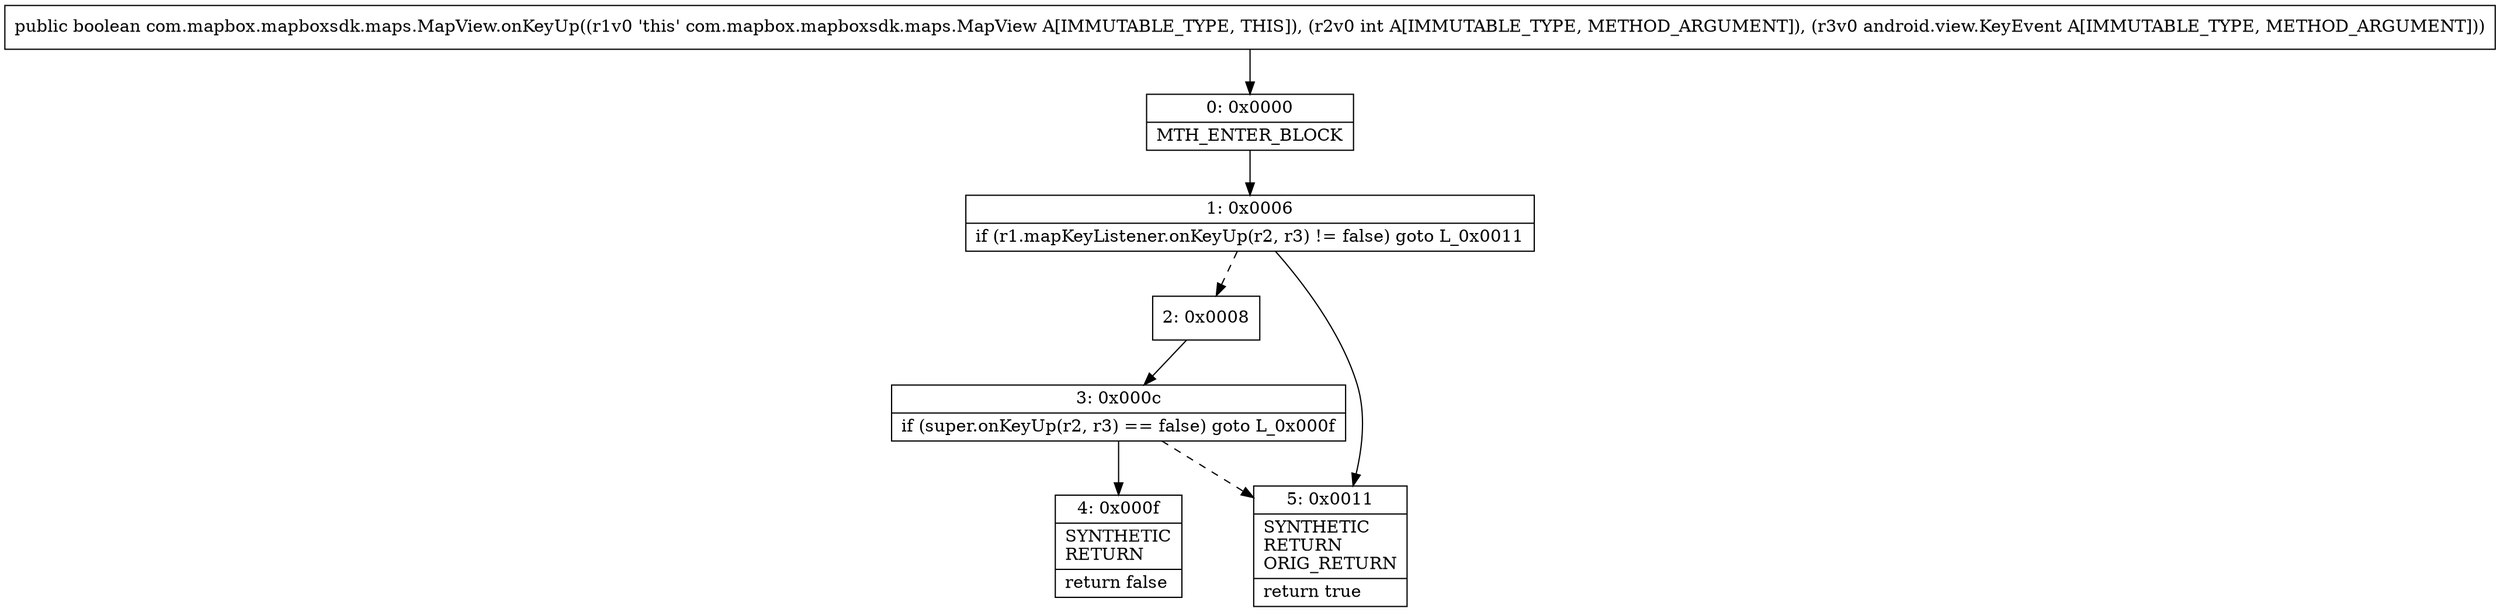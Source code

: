 digraph "CFG forcom.mapbox.mapboxsdk.maps.MapView.onKeyUp(ILandroid\/view\/KeyEvent;)Z" {
Node_0 [shape=record,label="{0\:\ 0x0000|MTH_ENTER_BLOCK\l}"];
Node_1 [shape=record,label="{1\:\ 0x0006|if (r1.mapKeyListener.onKeyUp(r2, r3) != false) goto L_0x0011\l}"];
Node_2 [shape=record,label="{2\:\ 0x0008}"];
Node_3 [shape=record,label="{3\:\ 0x000c|if (super.onKeyUp(r2, r3) == false) goto L_0x000f\l}"];
Node_4 [shape=record,label="{4\:\ 0x000f|SYNTHETIC\lRETURN\l|return false\l}"];
Node_5 [shape=record,label="{5\:\ 0x0011|SYNTHETIC\lRETURN\lORIG_RETURN\l|return true\l}"];
MethodNode[shape=record,label="{public boolean com.mapbox.mapboxsdk.maps.MapView.onKeyUp((r1v0 'this' com.mapbox.mapboxsdk.maps.MapView A[IMMUTABLE_TYPE, THIS]), (r2v0 int A[IMMUTABLE_TYPE, METHOD_ARGUMENT]), (r3v0 android.view.KeyEvent A[IMMUTABLE_TYPE, METHOD_ARGUMENT])) }"];
MethodNode -> Node_0;
Node_0 -> Node_1;
Node_1 -> Node_2[style=dashed];
Node_1 -> Node_5;
Node_2 -> Node_3;
Node_3 -> Node_4;
Node_3 -> Node_5[style=dashed];
}

